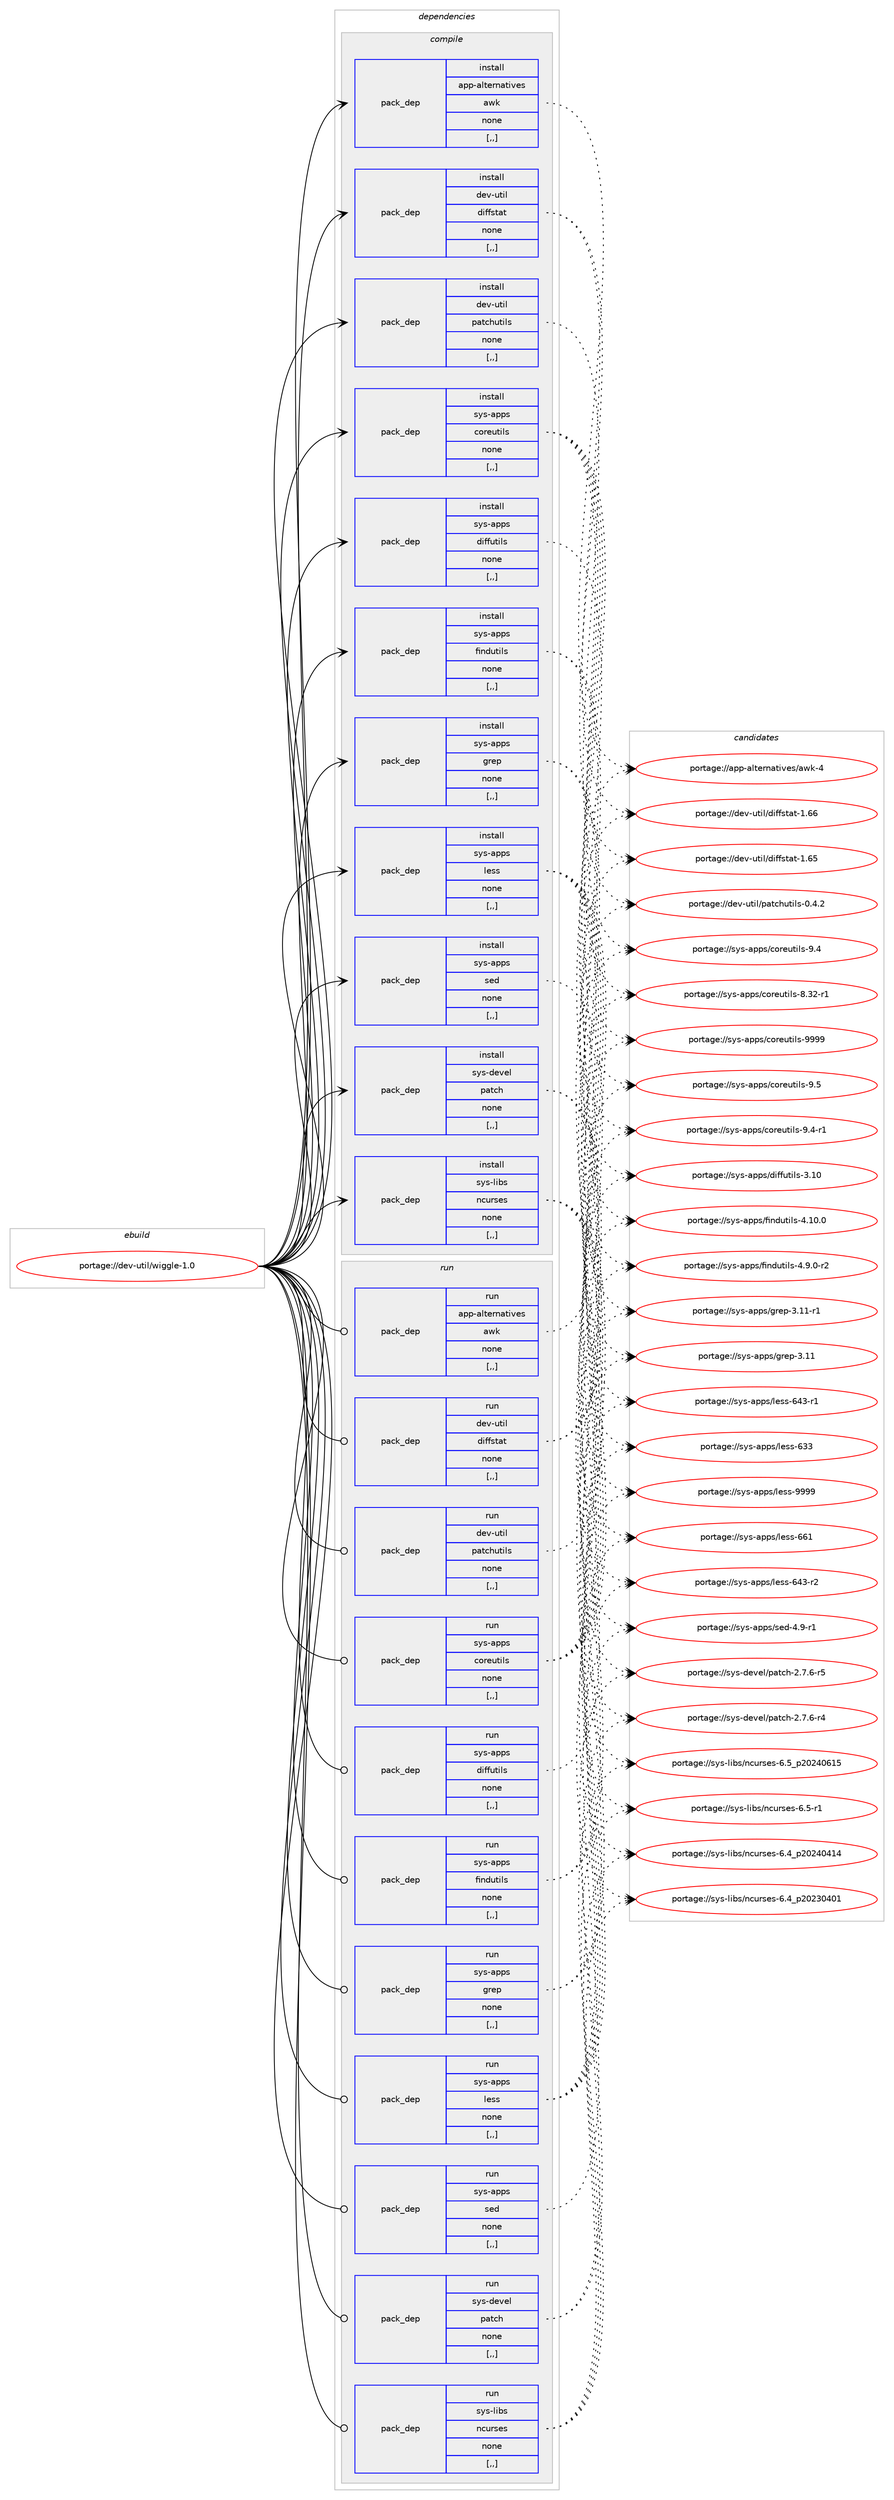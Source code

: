 digraph prolog {

# *************
# Graph options
# *************

newrank=true;
concentrate=true;
compound=true;
graph [rankdir=LR,fontname=Helvetica,fontsize=10,ranksep=1.5];#, ranksep=2.5, nodesep=0.2];
edge  [arrowhead=vee];
node  [fontname=Helvetica,fontsize=10];

# **********
# The ebuild
# **********

subgraph cluster_leftcol {
color=gray;
label=<<i>ebuild</i>>;
id [label="portage://dev-util/wiggle-1.0", color=red, width=4, href="../dev-util/wiggle-1.0.svg"];
}

# ****************
# The dependencies
# ****************

subgraph cluster_midcol {
color=gray;
label=<<i>dependencies</i>>;
subgraph cluster_compile {
fillcolor="#eeeeee";
style=filled;
label=<<i>compile</i>>;
subgraph pack156783 {
dependency220134 [label=<<TABLE BORDER="0" CELLBORDER="1" CELLSPACING="0" CELLPADDING="4" WIDTH="220"><TR><TD ROWSPAN="6" CELLPADDING="30">pack_dep</TD></TR><TR><TD WIDTH="110">install</TD></TR><TR><TD>app-alternatives</TD></TR><TR><TD>awk</TD></TR><TR><TD>none</TD></TR><TR><TD>[,,]</TD></TR></TABLE>>, shape=none, color=blue];
}
id:e -> dependency220134:w [weight=20,style="solid",arrowhead="vee"];
subgraph pack156784 {
dependency220135 [label=<<TABLE BORDER="0" CELLBORDER="1" CELLSPACING="0" CELLPADDING="4" WIDTH="220"><TR><TD ROWSPAN="6" CELLPADDING="30">pack_dep</TD></TR><TR><TD WIDTH="110">install</TD></TR><TR><TD>dev-util</TD></TR><TR><TD>diffstat</TD></TR><TR><TD>none</TD></TR><TR><TD>[,,]</TD></TR></TABLE>>, shape=none, color=blue];
}
id:e -> dependency220135:w [weight=20,style="solid",arrowhead="vee"];
subgraph pack156785 {
dependency220136 [label=<<TABLE BORDER="0" CELLBORDER="1" CELLSPACING="0" CELLPADDING="4" WIDTH="220"><TR><TD ROWSPAN="6" CELLPADDING="30">pack_dep</TD></TR><TR><TD WIDTH="110">install</TD></TR><TR><TD>dev-util</TD></TR><TR><TD>patchutils</TD></TR><TR><TD>none</TD></TR><TR><TD>[,,]</TD></TR></TABLE>>, shape=none, color=blue];
}
id:e -> dependency220136:w [weight=20,style="solid",arrowhead="vee"];
subgraph pack156786 {
dependency220137 [label=<<TABLE BORDER="0" CELLBORDER="1" CELLSPACING="0" CELLPADDING="4" WIDTH="220"><TR><TD ROWSPAN="6" CELLPADDING="30">pack_dep</TD></TR><TR><TD WIDTH="110">install</TD></TR><TR><TD>sys-apps</TD></TR><TR><TD>coreutils</TD></TR><TR><TD>none</TD></TR><TR><TD>[,,]</TD></TR></TABLE>>, shape=none, color=blue];
}
id:e -> dependency220137:w [weight=20,style="solid",arrowhead="vee"];
subgraph pack156787 {
dependency220138 [label=<<TABLE BORDER="0" CELLBORDER="1" CELLSPACING="0" CELLPADDING="4" WIDTH="220"><TR><TD ROWSPAN="6" CELLPADDING="30">pack_dep</TD></TR><TR><TD WIDTH="110">install</TD></TR><TR><TD>sys-apps</TD></TR><TR><TD>diffutils</TD></TR><TR><TD>none</TD></TR><TR><TD>[,,]</TD></TR></TABLE>>, shape=none, color=blue];
}
id:e -> dependency220138:w [weight=20,style="solid",arrowhead="vee"];
subgraph pack156788 {
dependency220139 [label=<<TABLE BORDER="0" CELLBORDER="1" CELLSPACING="0" CELLPADDING="4" WIDTH="220"><TR><TD ROWSPAN="6" CELLPADDING="30">pack_dep</TD></TR><TR><TD WIDTH="110">install</TD></TR><TR><TD>sys-apps</TD></TR><TR><TD>findutils</TD></TR><TR><TD>none</TD></TR><TR><TD>[,,]</TD></TR></TABLE>>, shape=none, color=blue];
}
id:e -> dependency220139:w [weight=20,style="solid",arrowhead="vee"];
subgraph pack156789 {
dependency220140 [label=<<TABLE BORDER="0" CELLBORDER="1" CELLSPACING="0" CELLPADDING="4" WIDTH="220"><TR><TD ROWSPAN="6" CELLPADDING="30">pack_dep</TD></TR><TR><TD WIDTH="110">install</TD></TR><TR><TD>sys-apps</TD></TR><TR><TD>grep</TD></TR><TR><TD>none</TD></TR><TR><TD>[,,]</TD></TR></TABLE>>, shape=none, color=blue];
}
id:e -> dependency220140:w [weight=20,style="solid",arrowhead="vee"];
subgraph pack156790 {
dependency220141 [label=<<TABLE BORDER="0" CELLBORDER="1" CELLSPACING="0" CELLPADDING="4" WIDTH="220"><TR><TD ROWSPAN="6" CELLPADDING="30">pack_dep</TD></TR><TR><TD WIDTH="110">install</TD></TR><TR><TD>sys-apps</TD></TR><TR><TD>less</TD></TR><TR><TD>none</TD></TR><TR><TD>[,,]</TD></TR></TABLE>>, shape=none, color=blue];
}
id:e -> dependency220141:w [weight=20,style="solid",arrowhead="vee"];
subgraph pack156791 {
dependency220142 [label=<<TABLE BORDER="0" CELLBORDER="1" CELLSPACING="0" CELLPADDING="4" WIDTH="220"><TR><TD ROWSPAN="6" CELLPADDING="30">pack_dep</TD></TR><TR><TD WIDTH="110">install</TD></TR><TR><TD>sys-apps</TD></TR><TR><TD>sed</TD></TR><TR><TD>none</TD></TR><TR><TD>[,,]</TD></TR></TABLE>>, shape=none, color=blue];
}
id:e -> dependency220142:w [weight=20,style="solid",arrowhead="vee"];
subgraph pack156792 {
dependency220143 [label=<<TABLE BORDER="0" CELLBORDER="1" CELLSPACING="0" CELLPADDING="4" WIDTH="220"><TR><TD ROWSPAN="6" CELLPADDING="30">pack_dep</TD></TR><TR><TD WIDTH="110">install</TD></TR><TR><TD>sys-devel</TD></TR><TR><TD>patch</TD></TR><TR><TD>none</TD></TR><TR><TD>[,,]</TD></TR></TABLE>>, shape=none, color=blue];
}
id:e -> dependency220143:w [weight=20,style="solid",arrowhead="vee"];
subgraph pack156793 {
dependency220144 [label=<<TABLE BORDER="0" CELLBORDER="1" CELLSPACING="0" CELLPADDING="4" WIDTH="220"><TR><TD ROWSPAN="6" CELLPADDING="30">pack_dep</TD></TR><TR><TD WIDTH="110">install</TD></TR><TR><TD>sys-libs</TD></TR><TR><TD>ncurses</TD></TR><TR><TD>none</TD></TR><TR><TD>[,,]</TD></TR></TABLE>>, shape=none, color=blue];
}
id:e -> dependency220144:w [weight=20,style="solid",arrowhead="vee"];
}
subgraph cluster_compileandrun {
fillcolor="#eeeeee";
style=filled;
label=<<i>compile and run</i>>;
}
subgraph cluster_run {
fillcolor="#eeeeee";
style=filled;
label=<<i>run</i>>;
subgraph pack156794 {
dependency220145 [label=<<TABLE BORDER="0" CELLBORDER="1" CELLSPACING="0" CELLPADDING="4" WIDTH="220"><TR><TD ROWSPAN="6" CELLPADDING="30">pack_dep</TD></TR><TR><TD WIDTH="110">run</TD></TR><TR><TD>app-alternatives</TD></TR><TR><TD>awk</TD></TR><TR><TD>none</TD></TR><TR><TD>[,,]</TD></TR></TABLE>>, shape=none, color=blue];
}
id:e -> dependency220145:w [weight=20,style="solid",arrowhead="odot"];
subgraph pack156795 {
dependency220146 [label=<<TABLE BORDER="0" CELLBORDER="1" CELLSPACING="0" CELLPADDING="4" WIDTH="220"><TR><TD ROWSPAN="6" CELLPADDING="30">pack_dep</TD></TR><TR><TD WIDTH="110">run</TD></TR><TR><TD>dev-util</TD></TR><TR><TD>diffstat</TD></TR><TR><TD>none</TD></TR><TR><TD>[,,]</TD></TR></TABLE>>, shape=none, color=blue];
}
id:e -> dependency220146:w [weight=20,style="solid",arrowhead="odot"];
subgraph pack156796 {
dependency220147 [label=<<TABLE BORDER="0" CELLBORDER="1" CELLSPACING="0" CELLPADDING="4" WIDTH="220"><TR><TD ROWSPAN="6" CELLPADDING="30">pack_dep</TD></TR><TR><TD WIDTH="110">run</TD></TR><TR><TD>dev-util</TD></TR><TR><TD>patchutils</TD></TR><TR><TD>none</TD></TR><TR><TD>[,,]</TD></TR></TABLE>>, shape=none, color=blue];
}
id:e -> dependency220147:w [weight=20,style="solid",arrowhead="odot"];
subgraph pack156797 {
dependency220148 [label=<<TABLE BORDER="0" CELLBORDER="1" CELLSPACING="0" CELLPADDING="4" WIDTH="220"><TR><TD ROWSPAN="6" CELLPADDING="30">pack_dep</TD></TR><TR><TD WIDTH="110">run</TD></TR><TR><TD>sys-apps</TD></TR><TR><TD>coreutils</TD></TR><TR><TD>none</TD></TR><TR><TD>[,,]</TD></TR></TABLE>>, shape=none, color=blue];
}
id:e -> dependency220148:w [weight=20,style="solid",arrowhead="odot"];
subgraph pack156798 {
dependency220149 [label=<<TABLE BORDER="0" CELLBORDER="1" CELLSPACING="0" CELLPADDING="4" WIDTH="220"><TR><TD ROWSPAN="6" CELLPADDING="30">pack_dep</TD></TR><TR><TD WIDTH="110">run</TD></TR><TR><TD>sys-apps</TD></TR><TR><TD>diffutils</TD></TR><TR><TD>none</TD></TR><TR><TD>[,,]</TD></TR></TABLE>>, shape=none, color=blue];
}
id:e -> dependency220149:w [weight=20,style="solid",arrowhead="odot"];
subgraph pack156799 {
dependency220150 [label=<<TABLE BORDER="0" CELLBORDER="1" CELLSPACING="0" CELLPADDING="4" WIDTH="220"><TR><TD ROWSPAN="6" CELLPADDING="30">pack_dep</TD></TR><TR><TD WIDTH="110">run</TD></TR><TR><TD>sys-apps</TD></TR><TR><TD>findutils</TD></TR><TR><TD>none</TD></TR><TR><TD>[,,]</TD></TR></TABLE>>, shape=none, color=blue];
}
id:e -> dependency220150:w [weight=20,style="solid",arrowhead="odot"];
subgraph pack156800 {
dependency220151 [label=<<TABLE BORDER="0" CELLBORDER="1" CELLSPACING="0" CELLPADDING="4" WIDTH="220"><TR><TD ROWSPAN="6" CELLPADDING="30">pack_dep</TD></TR><TR><TD WIDTH="110">run</TD></TR><TR><TD>sys-apps</TD></TR><TR><TD>grep</TD></TR><TR><TD>none</TD></TR><TR><TD>[,,]</TD></TR></TABLE>>, shape=none, color=blue];
}
id:e -> dependency220151:w [weight=20,style="solid",arrowhead="odot"];
subgraph pack156801 {
dependency220152 [label=<<TABLE BORDER="0" CELLBORDER="1" CELLSPACING="0" CELLPADDING="4" WIDTH="220"><TR><TD ROWSPAN="6" CELLPADDING="30">pack_dep</TD></TR><TR><TD WIDTH="110">run</TD></TR><TR><TD>sys-apps</TD></TR><TR><TD>less</TD></TR><TR><TD>none</TD></TR><TR><TD>[,,]</TD></TR></TABLE>>, shape=none, color=blue];
}
id:e -> dependency220152:w [weight=20,style="solid",arrowhead="odot"];
subgraph pack156802 {
dependency220153 [label=<<TABLE BORDER="0" CELLBORDER="1" CELLSPACING="0" CELLPADDING="4" WIDTH="220"><TR><TD ROWSPAN="6" CELLPADDING="30">pack_dep</TD></TR><TR><TD WIDTH="110">run</TD></TR><TR><TD>sys-apps</TD></TR><TR><TD>sed</TD></TR><TR><TD>none</TD></TR><TR><TD>[,,]</TD></TR></TABLE>>, shape=none, color=blue];
}
id:e -> dependency220153:w [weight=20,style="solid",arrowhead="odot"];
subgraph pack156803 {
dependency220154 [label=<<TABLE BORDER="0" CELLBORDER="1" CELLSPACING="0" CELLPADDING="4" WIDTH="220"><TR><TD ROWSPAN="6" CELLPADDING="30">pack_dep</TD></TR><TR><TD WIDTH="110">run</TD></TR><TR><TD>sys-devel</TD></TR><TR><TD>patch</TD></TR><TR><TD>none</TD></TR><TR><TD>[,,]</TD></TR></TABLE>>, shape=none, color=blue];
}
id:e -> dependency220154:w [weight=20,style="solid",arrowhead="odot"];
subgraph pack156804 {
dependency220155 [label=<<TABLE BORDER="0" CELLBORDER="1" CELLSPACING="0" CELLPADDING="4" WIDTH="220"><TR><TD ROWSPAN="6" CELLPADDING="30">pack_dep</TD></TR><TR><TD WIDTH="110">run</TD></TR><TR><TD>sys-libs</TD></TR><TR><TD>ncurses</TD></TR><TR><TD>none</TD></TR><TR><TD>[,,]</TD></TR></TABLE>>, shape=none, color=blue];
}
id:e -> dependency220155:w [weight=20,style="solid",arrowhead="odot"];
}
}

# **************
# The candidates
# **************

subgraph cluster_choices {
rank=same;
color=gray;
label=<<i>candidates</i>>;

subgraph choice156783 {
color=black;
nodesep=1;
choice9711211245971081161011141109711610511810111547971191074552 [label="portage://app-alternatives/awk-4", color=red, width=4,href="../app-alternatives/awk-4.svg"];
dependency220134:e -> choice9711211245971081161011141109711610511810111547971191074552:w [style=dotted,weight="100"];
}
subgraph choice156784 {
color=black;
nodesep=1;
choice1001011184511711610510847100105102102115116971164549465454 [label="portage://dev-util/diffstat-1.66", color=red, width=4,href="../dev-util/diffstat-1.66.svg"];
choice1001011184511711610510847100105102102115116971164549465453 [label="portage://dev-util/diffstat-1.65", color=red, width=4,href="../dev-util/diffstat-1.65.svg"];
dependency220135:e -> choice1001011184511711610510847100105102102115116971164549465454:w [style=dotted,weight="100"];
dependency220135:e -> choice1001011184511711610510847100105102102115116971164549465453:w [style=dotted,weight="100"];
}
subgraph choice156785 {
color=black;
nodesep=1;
choice10010111845117116105108471129711699104117116105108115454846524650 [label="portage://dev-util/patchutils-0.4.2", color=red, width=4,href="../dev-util/patchutils-0.4.2.svg"];
dependency220136:e -> choice10010111845117116105108471129711699104117116105108115454846524650:w [style=dotted,weight="100"];
}
subgraph choice156786 {
color=black;
nodesep=1;
choice115121115459711211211547991111141011171161051081154557575757 [label="portage://sys-apps/coreutils-9999", color=red, width=4,href="../sys-apps/coreutils-9999.svg"];
choice1151211154597112112115479911111410111711610510811545574653 [label="portage://sys-apps/coreutils-9.5", color=red, width=4,href="../sys-apps/coreutils-9.5.svg"];
choice11512111545971121121154799111114101117116105108115455746524511449 [label="portage://sys-apps/coreutils-9.4-r1", color=red, width=4,href="../sys-apps/coreutils-9.4-r1.svg"];
choice1151211154597112112115479911111410111711610510811545574652 [label="portage://sys-apps/coreutils-9.4", color=red, width=4,href="../sys-apps/coreutils-9.4.svg"];
choice1151211154597112112115479911111410111711610510811545564651504511449 [label="portage://sys-apps/coreutils-8.32-r1", color=red, width=4,href="../sys-apps/coreutils-8.32-r1.svg"];
dependency220137:e -> choice115121115459711211211547991111141011171161051081154557575757:w [style=dotted,weight="100"];
dependency220137:e -> choice1151211154597112112115479911111410111711610510811545574653:w [style=dotted,weight="100"];
dependency220137:e -> choice11512111545971121121154799111114101117116105108115455746524511449:w [style=dotted,weight="100"];
dependency220137:e -> choice1151211154597112112115479911111410111711610510811545574652:w [style=dotted,weight="100"];
dependency220137:e -> choice1151211154597112112115479911111410111711610510811545564651504511449:w [style=dotted,weight="100"];
}
subgraph choice156787 {
color=black;
nodesep=1;
choice1151211154597112112115471001051021021171161051081154551464948 [label="portage://sys-apps/diffutils-3.10", color=red, width=4,href="../sys-apps/diffutils-3.10.svg"];
dependency220138:e -> choice1151211154597112112115471001051021021171161051081154551464948:w [style=dotted,weight="100"];
}
subgraph choice156788 {
color=black;
nodesep=1;
choice11512111545971121121154710210511010011711610510811545524649484648 [label="portage://sys-apps/findutils-4.10.0", color=red, width=4,href="../sys-apps/findutils-4.10.0.svg"];
choice1151211154597112112115471021051101001171161051081154552465746484511450 [label="portage://sys-apps/findutils-4.9.0-r2", color=red, width=4,href="../sys-apps/findutils-4.9.0-r2.svg"];
dependency220139:e -> choice11512111545971121121154710210511010011711610510811545524649484648:w [style=dotted,weight="100"];
dependency220139:e -> choice1151211154597112112115471021051101001171161051081154552465746484511450:w [style=dotted,weight="100"];
}
subgraph choice156789 {
color=black;
nodesep=1;
choice11512111545971121121154710311410111245514649494511449 [label="portage://sys-apps/grep-3.11-r1", color=red, width=4,href="../sys-apps/grep-3.11-r1.svg"];
choice1151211154597112112115471031141011124551464949 [label="portage://sys-apps/grep-3.11", color=red, width=4,href="../sys-apps/grep-3.11.svg"];
dependency220140:e -> choice11512111545971121121154710311410111245514649494511449:w [style=dotted,weight="100"];
dependency220140:e -> choice1151211154597112112115471031141011124551464949:w [style=dotted,weight="100"];
}
subgraph choice156790 {
color=black;
nodesep=1;
choice1151211154597112112115471081011151154557575757 [label="portage://sys-apps/less-9999", color=red, width=4,href="../sys-apps/less-9999.svg"];
choice11512111545971121121154710810111511545545449 [label="portage://sys-apps/less-661", color=red, width=4,href="../sys-apps/less-661.svg"];
choice115121115459711211211547108101115115455452514511450 [label="portage://sys-apps/less-643-r2", color=red, width=4,href="../sys-apps/less-643-r2.svg"];
choice115121115459711211211547108101115115455452514511449 [label="portage://sys-apps/less-643-r1", color=red, width=4,href="../sys-apps/less-643-r1.svg"];
choice11512111545971121121154710810111511545545151 [label="portage://sys-apps/less-633", color=red, width=4,href="../sys-apps/less-633.svg"];
dependency220141:e -> choice1151211154597112112115471081011151154557575757:w [style=dotted,weight="100"];
dependency220141:e -> choice11512111545971121121154710810111511545545449:w [style=dotted,weight="100"];
dependency220141:e -> choice115121115459711211211547108101115115455452514511450:w [style=dotted,weight="100"];
dependency220141:e -> choice115121115459711211211547108101115115455452514511449:w [style=dotted,weight="100"];
dependency220141:e -> choice11512111545971121121154710810111511545545151:w [style=dotted,weight="100"];
}
subgraph choice156791 {
color=black;
nodesep=1;
choice115121115459711211211547115101100455246574511449 [label="portage://sys-apps/sed-4.9-r1", color=red, width=4,href="../sys-apps/sed-4.9-r1.svg"];
dependency220142:e -> choice115121115459711211211547115101100455246574511449:w [style=dotted,weight="100"];
}
subgraph choice156792 {
color=black;
nodesep=1;
choice115121115451001011181011084711297116991044550465546544511453 [label="portage://sys-devel/patch-2.7.6-r5", color=red, width=4,href="../sys-devel/patch-2.7.6-r5.svg"];
choice115121115451001011181011084711297116991044550465546544511452 [label="portage://sys-devel/patch-2.7.6-r4", color=red, width=4,href="../sys-devel/patch-2.7.6-r4.svg"];
dependency220143:e -> choice115121115451001011181011084711297116991044550465546544511453:w [style=dotted,weight="100"];
dependency220143:e -> choice115121115451001011181011084711297116991044550465546544511452:w [style=dotted,weight="100"];
}
subgraph choice156793 {
color=black;
nodesep=1;
choice1151211154510810598115471109911711411510111545544653951125048505248544953 [label="portage://sys-libs/ncurses-6.5_p20240615", color=red, width=4,href="../sys-libs/ncurses-6.5_p20240615.svg"];
choice11512111545108105981154711099117114115101115455446534511449 [label="portage://sys-libs/ncurses-6.5-r1", color=red, width=4,href="../sys-libs/ncurses-6.5-r1.svg"];
choice1151211154510810598115471109911711411510111545544652951125048505248524952 [label="portage://sys-libs/ncurses-6.4_p20240414", color=red, width=4,href="../sys-libs/ncurses-6.4_p20240414.svg"];
choice1151211154510810598115471109911711411510111545544652951125048505148524849 [label="portage://sys-libs/ncurses-6.4_p20230401", color=red, width=4,href="../sys-libs/ncurses-6.4_p20230401.svg"];
dependency220144:e -> choice1151211154510810598115471109911711411510111545544653951125048505248544953:w [style=dotted,weight="100"];
dependency220144:e -> choice11512111545108105981154711099117114115101115455446534511449:w [style=dotted,weight="100"];
dependency220144:e -> choice1151211154510810598115471109911711411510111545544652951125048505248524952:w [style=dotted,weight="100"];
dependency220144:e -> choice1151211154510810598115471109911711411510111545544652951125048505148524849:w [style=dotted,weight="100"];
}
subgraph choice156794 {
color=black;
nodesep=1;
choice9711211245971081161011141109711610511810111547971191074552 [label="portage://app-alternatives/awk-4", color=red, width=4,href="../app-alternatives/awk-4.svg"];
dependency220145:e -> choice9711211245971081161011141109711610511810111547971191074552:w [style=dotted,weight="100"];
}
subgraph choice156795 {
color=black;
nodesep=1;
choice1001011184511711610510847100105102102115116971164549465454 [label="portage://dev-util/diffstat-1.66", color=red, width=4,href="../dev-util/diffstat-1.66.svg"];
choice1001011184511711610510847100105102102115116971164549465453 [label="portage://dev-util/diffstat-1.65", color=red, width=4,href="../dev-util/diffstat-1.65.svg"];
dependency220146:e -> choice1001011184511711610510847100105102102115116971164549465454:w [style=dotted,weight="100"];
dependency220146:e -> choice1001011184511711610510847100105102102115116971164549465453:w [style=dotted,weight="100"];
}
subgraph choice156796 {
color=black;
nodesep=1;
choice10010111845117116105108471129711699104117116105108115454846524650 [label="portage://dev-util/patchutils-0.4.2", color=red, width=4,href="../dev-util/patchutils-0.4.2.svg"];
dependency220147:e -> choice10010111845117116105108471129711699104117116105108115454846524650:w [style=dotted,weight="100"];
}
subgraph choice156797 {
color=black;
nodesep=1;
choice115121115459711211211547991111141011171161051081154557575757 [label="portage://sys-apps/coreutils-9999", color=red, width=4,href="../sys-apps/coreutils-9999.svg"];
choice1151211154597112112115479911111410111711610510811545574653 [label="portage://sys-apps/coreutils-9.5", color=red, width=4,href="../sys-apps/coreutils-9.5.svg"];
choice11512111545971121121154799111114101117116105108115455746524511449 [label="portage://sys-apps/coreutils-9.4-r1", color=red, width=4,href="../sys-apps/coreutils-9.4-r1.svg"];
choice1151211154597112112115479911111410111711610510811545574652 [label="portage://sys-apps/coreutils-9.4", color=red, width=4,href="../sys-apps/coreutils-9.4.svg"];
choice1151211154597112112115479911111410111711610510811545564651504511449 [label="portage://sys-apps/coreutils-8.32-r1", color=red, width=4,href="../sys-apps/coreutils-8.32-r1.svg"];
dependency220148:e -> choice115121115459711211211547991111141011171161051081154557575757:w [style=dotted,weight="100"];
dependency220148:e -> choice1151211154597112112115479911111410111711610510811545574653:w [style=dotted,weight="100"];
dependency220148:e -> choice11512111545971121121154799111114101117116105108115455746524511449:w [style=dotted,weight="100"];
dependency220148:e -> choice1151211154597112112115479911111410111711610510811545574652:w [style=dotted,weight="100"];
dependency220148:e -> choice1151211154597112112115479911111410111711610510811545564651504511449:w [style=dotted,weight="100"];
}
subgraph choice156798 {
color=black;
nodesep=1;
choice1151211154597112112115471001051021021171161051081154551464948 [label="portage://sys-apps/diffutils-3.10", color=red, width=4,href="../sys-apps/diffutils-3.10.svg"];
dependency220149:e -> choice1151211154597112112115471001051021021171161051081154551464948:w [style=dotted,weight="100"];
}
subgraph choice156799 {
color=black;
nodesep=1;
choice11512111545971121121154710210511010011711610510811545524649484648 [label="portage://sys-apps/findutils-4.10.0", color=red, width=4,href="../sys-apps/findutils-4.10.0.svg"];
choice1151211154597112112115471021051101001171161051081154552465746484511450 [label="portage://sys-apps/findutils-4.9.0-r2", color=red, width=4,href="../sys-apps/findutils-4.9.0-r2.svg"];
dependency220150:e -> choice11512111545971121121154710210511010011711610510811545524649484648:w [style=dotted,weight="100"];
dependency220150:e -> choice1151211154597112112115471021051101001171161051081154552465746484511450:w [style=dotted,weight="100"];
}
subgraph choice156800 {
color=black;
nodesep=1;
choice11512111545971121121154710311410111245514649494511449 [label="portage://sys-apps/grep-3.11-r1", color=red, width=4,href="../sys-apps/grep-3.11-r1.svg"];
choice1151211154597112112115471031141011124551464949 [label="portage://sys-apps/grep-3.11", color=red, width=4,href="../sys-apps/grep-3.11.svg"];
dependency220151:e -> choice11512111545971121121154710311410111245514649494511449:w [style=dotted,weight="100"];
dependency220151:e -> choice1151211154597112112115471031141011124551464949:w [style=dotted,weight="100"];
}
subgraph choice156801 {
color=black;
nodesep=1;
choice1151211154597112112115471081011151154557575757 [label="portage://sys-apps/less-9999", color=red, width=4,href="../sys-apps/less-9999.svg"];
choice11512111545971121121154710810111511545545449 [label="portage://sys-apps/less-661", color=red, width=4,href="../sys-apps/less-661.svg"];
choice115121115459711211211547108101115115455452514511450 [label="portage://sys-apps/less-643-r2", color=red, width=4,href="../sys-apps/less-643-r2.svg"];
choice115121115459711211211547108101115115455452514511449 [label="portage://sys-apps/less-643-r1", color=red, width=4,href="../sys-apps/less-643-r1.svg"];
choice11512111545971121121154710810111511545545151 [label="portage://sys-apps/less-633", color=red, width=4,href="../sys-apps/less-633.svg"];
dependency220152:e -> choice1151211154597112112115471081011151154557575757:w [style=dotted,weight="100"];
dependency220152:e -> choice11512111545971121121154710810111511545545449:w [style=dotted,weight="100"];
dependency220152:e -> choice115121115459711211211547108101115115455452514511450:w [style=dotted,weight="100"];
dependency220152:e -> choice115121115459711211211547108101115115455452514511449:w [style=dotted,weight="100"];
dependency220152:e -> choice11512111545971121121154710810111511545545151:w [style=dotted,weight="100"];
}
subgraph choice156802 {
color=black;
nodesep=1;
choice115121115459711211211547115101100455246574511449 [label="portage://sys-apps/sed-4.9-r1", color=red, width=4,href="../sys-apps/sed-4.9-r1.svg"];
dependency220153:e -> choice115121115459711211211547115101100455246574511449:w [style=dotted,weight="100"];
}
subgraph choice156803 {
color=black;
nodesep=1;
choice115121115451001011181011084711297116991044550465546544511453 [label="portage://sys-devel/patch-2.7.6-r5", color=red, width=4,href="../sys-devel/patch-2.7.6-r5.svg"];
choice115121115451001011181011084711297116991044550465546544511452 [label="portage://sys-devel/patch-2.7.6-r4", color=red, width=4,href="../sys-devel/patch-2.7.6-r4.svg"];
dependency220154:e -> choice115121115451001011181011084711297116991044550465546544511453:w [style=dotted,weight="100"];
dependency220154:e -> choice115121115451001011181011084711297116991044550465546544511452:w [style=dotted,weight="100"];
}
subgraph choice156804 {
color=black;
nodesep=1;
choice1151211154510810598115471109911711411510111545544653951125048505248544953 [label="portage://sys-libs/ncurses-6.5_p20240615", color=red, width=4,href="../sys-libs/ncurses-6.5_p20240615.svg"];
choice11512111545108105981154711099117114115101115455446534511449 [label="portage://sys-libs/ncurses-6.5-r1", color=red, width=4,href="../sys-libs/ncurses-6.5-r1.svg"];
choice1151211154510810598115471109911711411510111545544652951125048505248524952 [label="portage://sys-libs/ncurses-6.4_p20240414", color=red, width=4,href="../sys-libs/ncurses-6.4_p20240414.svg"];
choice1151211154510810598115471109911711411510111545544652951125048505148524849 [label="portage://sys-libs/ncurses-6.4_p20230401", color=red, width=4,href="../sys-libs/ncurses-6.4_p20230401.svg"];
dependency220155:e -> choice1151211154510810598115471109911711411510111545544653951125048505248544953:w [style=dotted,weight="100"];
dependency220155:e -> choice11512111545108105981154711099117114115101115455446534511449:w [style=dotted,weight="100"];
dependency220155:e -> choice1151211154510810598115471109911711411510111545544652951125048505248524952:w [style=dotted,weight="100"];
dependency220155:e -> choice1151211154510810598115471109911711411510111545544652951125048505148524849:w [style=dotted,weight="100"];
}
}

}
